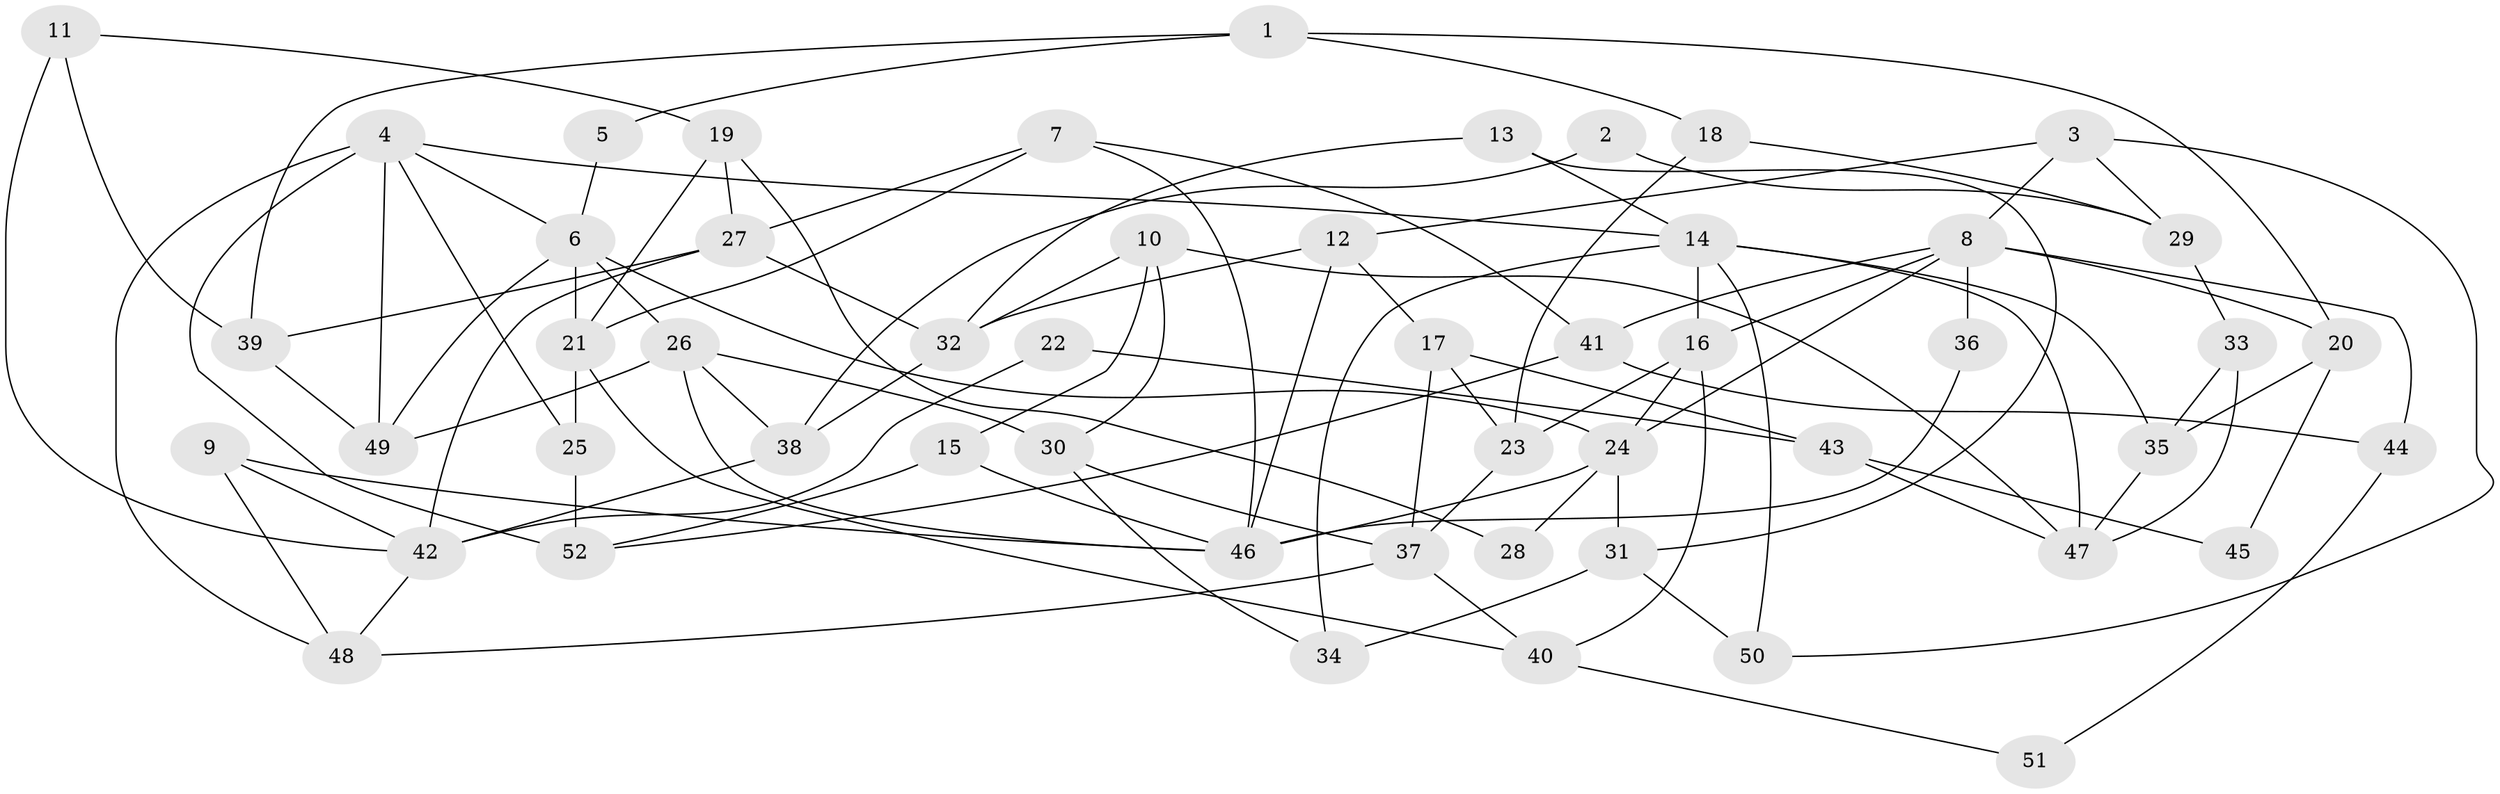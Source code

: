 // Generated by graph-tools (version 1.1) at 2025/48/03/09/25 04:48:54]
// undirected, 52 vertices, 104 edges
graph export_dot {
graph [start="1"]
  node [color=gray90,style=filled];
  1;
  2;
  3;
  4;
  5;
  6;
  7;
  8;
  9;
  10;
  11;
  12;
  13;
  14;
  15;
  16;
  17;
  18;
  19;
  20;
  21;
  22;
  23;
  24;
  25;
  26;
  27;
  28;
  29;
  30;
  31;
  32;
  33;
  34;
  35;
  36;
  37;
  38;
  39;
  40;
  41;
  42;
  43;
  44;
  45;
  46;
  47;
  48;
  49;
  50;
  51;
  52;
  1 -- 39;
  1 -- 18;
  1 -- 5;
  1 -- 20;
  2 -- 38;
  2 -- 29;
  3 -- 8;
  3 -- 50;
  3 -- 12;
  3 -- 29;
  4 -- 52;
  4 -- 48;
  4 -- 6;
  4 -- 14;
  4 -- 25;
  4 -- 49;
  5 -- 6;
  6 -- 26;
  6 -- 21;
  6 -- 24;
  6 -- 49;
  7 -- 27;
  7 -- 46;
  7 -- 21;
  7 -- 41;
  8 -- 20;
  8 -- 24;
  8 -- 16;
  8 -- 36;
  8 -- 41;
  8 -- 44;
  9 -- 42;
  9 -- 48;
  9 -- 46;
  10 -- 30;
  10 -- 15;
  10 -- 32;
  10 -- 47;
  11 -- 39;
  11 -- 19;
  11 -- 42;
  12 -- 46;
  12 -- 17;
  12 -- 32;
  13 -- 32;
  13 -- 14;
  13 -- 31;
  14 -- 16;
  14 -- 34;
  14 -- 35;
  14 -- 47;
  14 -- 50;
  15 -- 52;
  15 -- 46;
  16 -- 24;
  16 -- 23;
  16 -- 40;
  17 -- 37;
  17 -- 23;
  17 -- 43;
  18 -- 29;
  18 -- 23;
  19 -- 21;
  19 -- 27;
  19 -- 28;
  20 -- 35;
  20 -- 45;
  21 -- 25;
  21 -- 40;
  22 -- 43;
  22 -- 42;
  23 -- 37;
  24 -- 46;
  24 -- 28;
  24 -- 31;
  25 -- 52;
  26 -- 49;
  26 -- 30;
  26 -- 38;
  26 -- 46;
  27 -- 32;
  27 -- 42;
  27 -- 39;
  29 -- 33;
  30 -- 34;
  30 -- 37;
  31 -- 34;
  31 -- 50;
  32 -- 38;
  33 -- 35;
  33 -- 47;
  35 -- 47;
  36 -- 46;
  37 -- 40;
  37 -- 48;
  38 -- 42;
  39 -- 49;
  40 -- 51;
  41 -- 44;
  41 -- 52;
  42 -- 48;
  43 -- 47;
  43 -- 45;
  44 -- 51;
}
